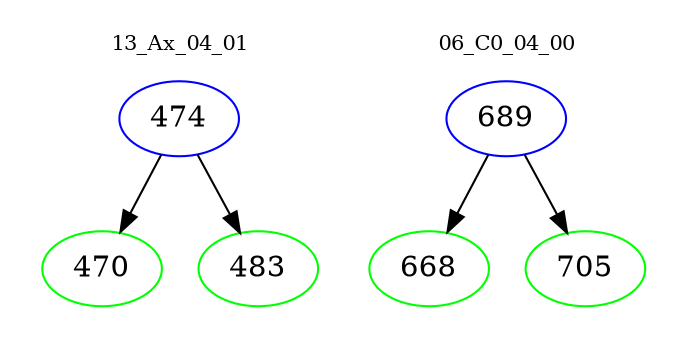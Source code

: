 digraph{
subgraph cluster_0 {
color = white
label = "13_Ax_04_01";
fontsize=10;
T0_474 [label="474", color="blue"]
T0_474 -> T0_470 [color="black"]
T0_470 [label="470", color="green"]
T0_474 -> T0_483 [color="black"]
T0_483 [label="483", color="green"]
}
subgraph cluster_1 {
color = white
label = "06_C0_04_00";
fontsize=10;
T1_689 [label="689", color="blue"]
T1_689 -> T1_668 [color="black"]
T1_668 [label="668", color="green"]
T1_689 -> T1_705 [color="black"]
T1_705 [label="705", color="green"]
}
}
